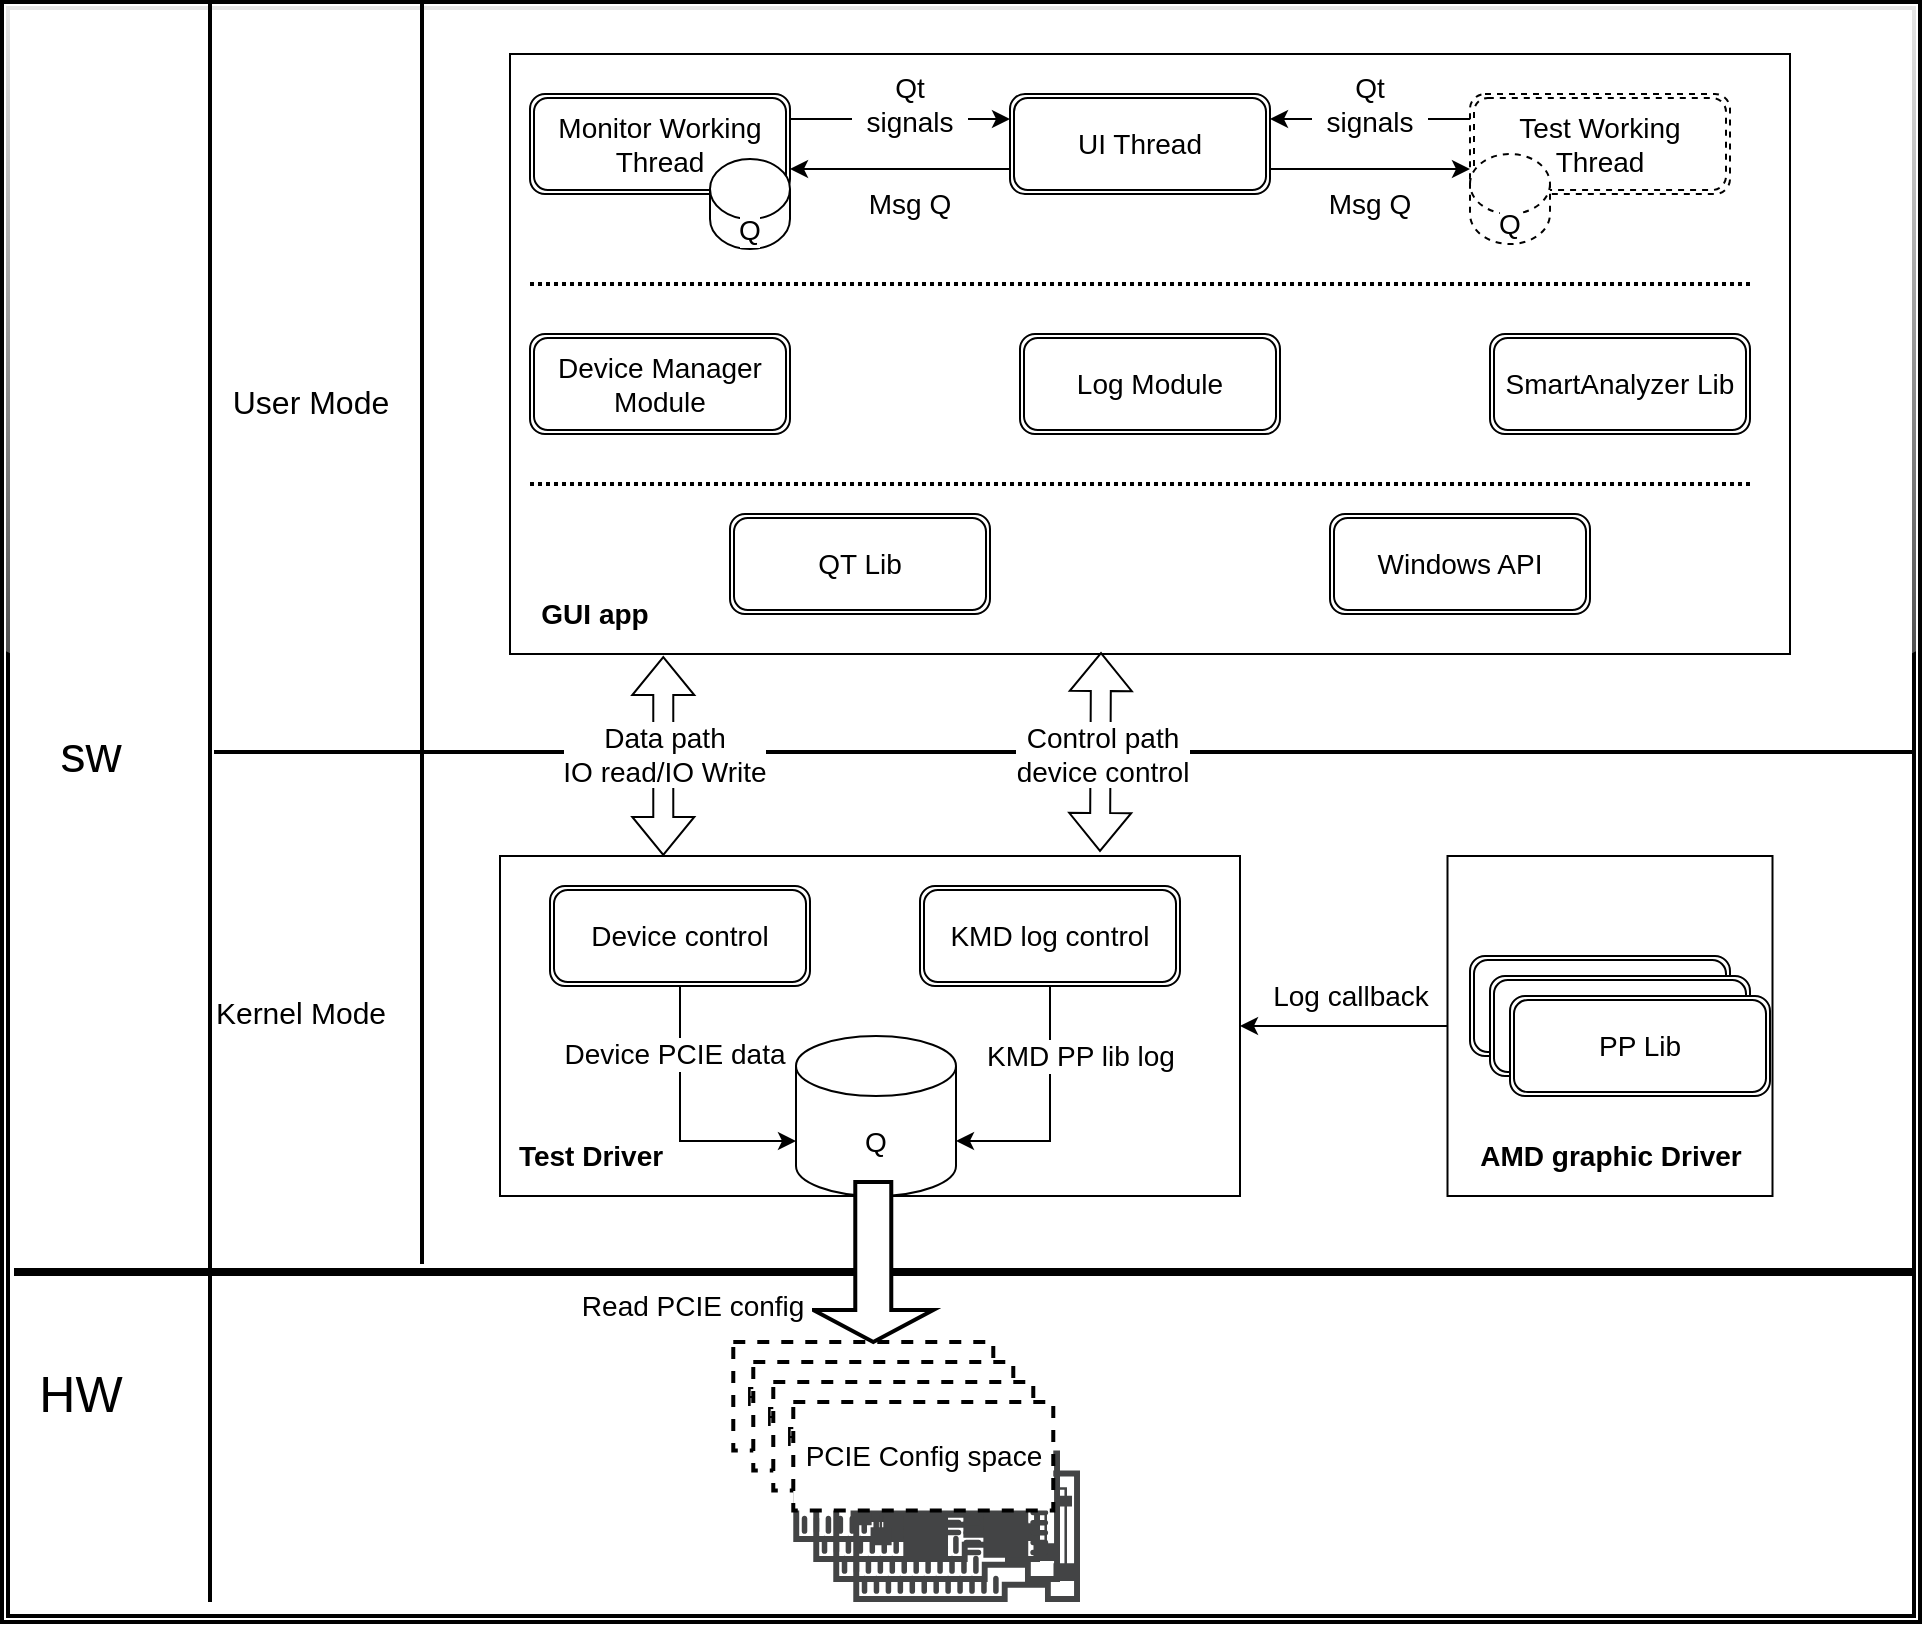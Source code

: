 <mxfile version="16.5.6" type="github">
  <diagram id="kgpKYQtTHZ0yAKxKKP6v" name="Page-1">
    <mxGraphModel dx="3274" dy="1314" grid="1" gridSize="10" guides="1" tooltips="1" connect="1" arrows="1" fold="1" page="1" pageScale="1" pageWidth="850" pageHeight="1100" math="0" shadow="0">
      <root>
        <mxCell id="0" />
        <mxCell id="1" parent="0" />
        <mxCell id="bdpj6q706ZwAjSxWvGq5-77" value="" style="shape=ext;double=1;rounded=0;whiteSpace=wrap;html=1;glass=1;fontSize=25;strokeWidth=2;shadow=0;sketch=0;labelBackgroundColor=default;" parent="1" vertex="1">
          <mxGeometry x="-589" y="180" width="959" height="810" as="geometry" />
        </mxCell>
        <mxCell id="bdpj6q706ZwAjSxWvGq5-51" value="&lt;span style=&quot;font-size: 14px;&quot;&gt;PCIE Config space&lt;/span&gt;" style="rounded=0;whiteSpace=wrap;html=1;dashed=1;strokeWidth=2;glass=0;fontSize=14;fontStyle=0;labelBackgroundColor=default;" parent="1" vertex="1">
          <mxGeometry x="-223.36" y="850" width="130" height="54.25" as="geometry" />
        </mxCell>
        <mxCell id="bdpj6q706ZwAjSxWvGq5-3" value="&lt;font style=&quot;font-size: 16px&quot;&gt;User Mode&lt;/font&gt;" style="text;html=1;align=center;verticalAlign=middle;resizable=0;points=[];autosize=1;strokeColor=none;fillColor=none;fontSize=14;fontStyle=0;labelBackgroundColor=default;rotation=0;" parent="1" vertex="1">
          <mxGeometry x="-480" y="370" width="90" height="20" as="geometry" />
        </mxCell>
        <mxCell id="bdpj6q706ZwAjSxWvGq5-5" value="&lt;font style=&quot;font-size: 15px&quot;&gt;Kernel Mode&lt;/font&gt;" style="text;html=1;align=center;verticalAlign=middle;resizable=0;points=[];autosize=1;strokeColor=none;fillColor=none;fontSize=14;fontStyle=0;labelBackgroundColor=default;" parent="1" vertex="1">
          <mxGeometry x="-490" y="675" width="100" height="20" as="geometry" />
        </mxCell>
        <mxCell id="bdpj6q706ZwAjSxWvGq5-6" value="" style="line;strokeWidth=2;direction=south;html=1;fontSize=14;fontStyle=0;labelBackgroundColor=default;" parent="1" vertex="1">
          <mxGeometry x="-384" y="181" width="10" height="630" as="geometry" />
        </mxCell>
        <mxCell id="bdpj6q706ZwAjSxWvGq5-7" value="" style="line;strokeWidth=4;html=1;perimeter=backbonePerimeter;points=[];outlineConnect=0;fontSize=14;fontStyle=0;labelBackgroundColor=default;" parent="1" vertex="1">
          <mxGeometry x="-583" y="810" width="950" height="10" as="geometry" />
        </mxCell>
        <mxCell id="bdpj6q706ZwAjSxWvGq5-8" value="" style="line;strokeWidth=2;direction=south;html=1;fontSize=14;fontStyle=0;labelBackgroundColor=default;" parent="1" vertex="1">
          <mxGeometry x="-490" y="180" width="10" height="800" as="geometry" />
        </mxCell>
        <mxCell id="bdpj6q706ZwAjSxWvGq5-9" value="&lt;font style=&quot;font-size: 25px&quot;&gt;sw&lt;/font&gt;" style="text;html=1;align=center;verticalAlign=middle;resizable=0;points=[];autosize=1;strokeColor=none;fillColor=none;fontSize=14;fontStyle=0;labelBackgroundColor=default;" parent="1" vertex="1">
          <mxGeometry x="-570" y="540" width="50" height="30" as="geometry" />
        </mxCell>
        <mxCell id="bdpj6q706ZwAjSxWvGq5-10" value="&lt;font style=&quot;font-size: 25px&quot;&gt;HW&lt;/font&gt;" style="text;html=1;align=center;verticalAlign=middle;resizable=0;points=[];autosize=1;strokeColor=none;fillColor=none;fontSize=14;fontStyle=0;labelBackgroundColor=default;" parent="1" vertex="1">
          <mxGeometry x="-580" y="860" width="60" height="30" as="geometry" />
        </mxCell>
        <mxCell id="bdpj6q706ZwAjSxWvGq5-11" value="" style="whiteSpace=wrap;html=1;fontSize=14;fontStyle=0;labelBackgroundColor=default;" parent="1" vertex="1">
          <mxGeometry x="-340" y="607" width="370" height="170" as="geometry" />
        </mxCell>
        <mxCell id="bdpj6q706ZwAjSxWvGq5-73" style="edgeStyle=orthogonalEdgeStyle;rounded=0;orthogonalLoop=1;jettySize=auto;html=1;fontSize=14;fontStyle=0;labelBackgroundColor=default;" parent="1" source="bdpj6q706ZwAjSxWvGq5-12" target="bdpj6q706ZwAjSxWvGq5-11" edge="1">
          <mxGeometry relative="1" as="geometry" />
        </mxCell>
        <mxCell id="bdpj6q706ZwAjSxWvGq5-12" value="" style="whiteSpace=wrap;html=1;fontSize=14;fontStyle=0;labelBackgroundColor=default;" parent="1" vertex="1">
          <mxGeometry x="133.75" y="607" width="162.5" height="170" as="geometry" />
        </mxCell>
        <mxCell id="bdpj6q706ZwAjSxWvGq5-13" value="" style="whiteSpace=wrap;html=1;fontSize=14;fontStyle=0;labelBackgroundColor=default;" parent="1" vertex="1">
          <mxGeometry x="-335" y="206" width="640" height="300" as="geometry" />
        </mxCell>
        <mxCell id="bdpj6q706ZwAjSxWvGq5-14" value="&lt;b&gt;Test Driver&lt;/b&gt;" style="text;html=1;align=center;verticalAlign=middle;resizable=0;points=[];autosize=1;strokeColor=none;fillColor=none;fontSize=14;fontStyle=0;labelBackgroundColor=default;" parent="1" vertex="1">
          <mxGeometry x="-340" y="747" width="90" height="20" as="geometry" />
        </mxCell>
        <mxCell id="bdpj6q706ZwAjSxWvGq5-16" value="&lt;b&gt;AMD graphic Driver&lt;/b&gt;" style="text;html=1;align=center;verticalAlign=middle;resizable=0;points=[];autosize=1;strokeColor=none;fillColor=none;fontSize=14;fontStyle=0;labelBackgroundColor=default;" parent="1" vertex="1">
          <mxGeometry x="140" y="747" width="150" height="20" as="geometry" />
        </mxCell>
        <mxCell id="bdpj6q706ZwAjSxWvGq5-32" style="edgeStyle=orthogonalEdgeStyle;rounded=0;orthogonalLoop=1;jettySize=auto;html=1;entryX=1;entryY=0.75;entryDx=0;entryDy=0;fontSize=14;fontStyle=0;labelBackgroundColor=default;" parent="1" source="bdpj6q706ZwAjSxWvGq5-17" target="bdpj6q706ZwAjSxWvGq5-18" edge="1">
          <mxGeometry relative="1" as="geometry">
            <Array as="points">
              <mxPoint x="-140" y="264" />
            </Array>
          </mxGeometry>
        </mxCell>
        <mxCell id="bdpj6q706ZwAjSxWvGq5-34" style="edgeStyle=orthogonalEdgeStyle;rounded=0;orthogonalLoop=1;jettySize=auto;html=1;entryX=0;entryY=0.75;entryDx=0;entryDy=0;exitX=1;exitY=0.75;exitDx=0;exitDy=0;fontSize=14;fontStyle=0;labelBackgroundColor=default;" parent="1" source="bdpj6q706ZwAjSxWvGq5-17" target="bdpj6q706ZwAjSxWvGq5-19" edge="1">
          <mxGeometry relative="1" as="geometry" />
        </mxCell>
        <mxCell id="bdpj6q706ZwAjSxWvGq5-17" value="UI Thread" style="shape=ext;double=1;rounded=1;whiteSpace=wrap;html=1;fontSize=14;fontStyle=0;labelBackgroundColor=default;" parent="1" vertex="1">
          <mxGeometry x="-85" y="226" width="130" height="50" as="geometry" />
        </mxCell>
        <mxCell id="bdpj6q706ZwAjSxWvGq5-26" style="edgeStyle=orthogonalEdgeStyle;rounded=0;orthogonalLoop=1;jettySize=auto;html=1;exitX=1;exitY=0.25;exitDx=0;exitDy=0;entryX=0;entryY=0.25;entryDx=0;entryDy=0;fontSize=14;fontStyle=0;labelBackgroundColor=default;" parent="1" source="bdpj6q706ZwAjSxWvGq5-18" target="bdpj6q706ZwAjSxWvGq5-17" edge="1">
          <mxGeometry relative="1" as="geometry" />
        </mxCell>
        <mxCell id="bdpj6q706ZwAjSxWvGq5-18" value="Monitor Working Thread" style="shape=ext;double=1;rounded=1;whiteSpace=wrap;html=1;fontSize=14;fontStyle=0;labelBackgroundColor=default;" parent="1" vertex="1">
          <mxGeometry x="-325" y="226" width="130" height="50" as="geometry" />
        </mxCell>
        <mxCell id="bdpj6q706ZwAjSxWvGq5-28" style="edgeStyle=orthogonalEdgeStyle;rounded=0;orthogonalLoop=1;jettySize=auto;html=1;entryX=1;entryY=0.25;entryDx=0;entryDy=0;exitX=0;exitY=0.25;exitDx=0;exitDy=0;fontSize=14;fontStyle=0;labelBackgroundColor=default;" parent="1" source="bdpj6q706ZwAjSxWvGq5-19" target="bdpj6q706ZwAjSxWvGq5-17" edge="1">
          <mxGeometry relative="1" as="geometry" />
        </mxCell>
        <mxCell id="bdpj6q706ZwAjSxWvGq5-19" value="Test Working Thread" style="shape=ext;double=1;rounded=1;whiteSpace=wrap;html=1;dashed=1;fontSize=14;fontStyle=0;labelBackgroundColor=default;" parent="1" vertex="1">
          <mxGeometry x="145" y="226" width="130" height="50" as="geometry" />
        </mxCell>
        <mxCell id="bdpj6q706ZwAjSxWvGq5-20" value="Device Manager Module" style="shape=ext;double=1;rounded=1;whiteSpace=wrap;html=1;fontSize=14;fontStyle=0;labelBackgroundColor=default;" parent="1" vertex="1">
          <mxGeometry x="-325" y="346" width="130" height="50" as="geometry" />
        </mxCell>
        <mxCell id="bdpj6q706ZwAjSxWvGq5-21" value="Log Module" style="shape=ext;double=1;rounded=1;whiteSpace=wrap;html=1;fontSize=14;fontStyle=0;labelBackgroundColor=default;" parent="1" vertex="1">
          <mxGeometry x="-80" y="346" width="130" height="50" as="geometry" />
        </mxCell>
        <mxCell id="bdpj6q706ZwAjSxWvGq5-22" value="QT Lib" style="shape=ext;double=1;rounded=1;whiteSpace=wrap;html=1;fontSize=14;fontStyle=0;labelBackgroundColor=default;" parent="1" vertex="1">
          <mxGeometry x="-225" y="436" width="130" height="50" as="geometry" />
        </mxCell>
        <mxCell id="bdpj6q706ZwAjSxWvGq5-23" value="Windows API" style="shape=ext;double=1;rounded=1;whiteSpace=wrap;html=1;fontSize=14;fontStyle=0;labelBackgroundColor=default;" parent="1" vertex="1">
          <mxGeometry x="75" y="436" width="130" height="50" as="geometry" />
        </mxCell>
        <mxCell id="bdpj6q706ZwAjSxWvGq5-24" value="SmartAnalyzer Lib" style="shape=ext;double=1;rounded=1;whiteSpace=wrap;html=1;fontSize=14;fontStyle=0;labelBackgroundColor=default;" parent="1" vertex="1">
          <mxGeometry x="155" y="346" width="130" height="50" as="geometry" />
        </mxCell>
        <mxCell id="bdpj6q706ZwAjSxWvGq5-27" value="Qt signals" style="text;html=1;strokeColor=none;fillColor=none;align=center;verticalAlign=middle;whiteSpace=wrap;rounded=0;fontSize=14;fontStyle=0;labelBackgroundColor=default;" parent="1" vertex="1">
          <mxGeometry x="-165" y="216" width="60" height="30" as="geometry" />
        </mxCell>
        <mxCell id="bdpj6q706ZwAjSxWvGq5-29" value="Qt signals" style="text;html=1;strokeColor=none;fillColor=none;align=center;verticalAlign=middle;whiteSpace=wrap;rounded=0;fontSize=14;fontStyle=0;labelBackgroundColor=default;" parent="1" vertex="1">
          <mxGeometry x="65" y="216" width="60" height="30" as="geometry" />
        </mxCell>
        <mxCell id="bdpj6q706ZwAjSxWvGq5-33" value="Msg Q" style="text;html=1;strokeColor=none;fillColor=none;align=center;verticalAlign=middle;whiteSpace=wrap;rounded=0;fontSize=14;fontStyle=0;labelBackgroundColor=default;" parent="1" vertex="1">
          <mxGeometry x="-165" y="266" width="60" height="30" as="geometry" />
        </mxCell>
        <mxCell id="bdpj6q706ZwAjSxWvGq5-35" value="Msg Q" style="text;html=1;strokeColor=none;fillColor=none;align=center;verticalAlign=middle;whiteSpace=wrap;rounded=0;fontSize=14;fontStyle=0;labelBackgroundColor=default;" parent="1" vertex="1">
          <mxGeometry x="65" y="266" width="60" height="30" as="geometry" />
        </mxCell>
        <mxCell id="bdpj6q706ZwAjSxWvGq5-36" value="Q" style="shape=cylinder3;whiteSpace=wrap;html=1;boundedLbl=1;backgroundOutline=1;size=15;fontSize=14;fontStyle=0;labelBackgroundColor=default;" parent="1" vertex="1">
          <mxGeometry x="-235" y="258.5" width="40" height="45" as="geometry" />
        </mxCell>
        <mxCell id="bdpj6q706ZwAjSxWvGq5-37" value="Q" style="shape=cylinder3;whiteSpace=wrap;html=1;boundedLbl=1;backgroundOutline=1;size=15;dashed=1;fontSize=14;fontStyle=0;labelBackgroundColor=default;" parent="1" vertex="1">
          <mxGeometry x="145" y="256" width="40" height="45" as="geometry" />
        </mxCell>
        <mxCell id="bdpj6q706ZwAjSxWvGq5-39" value="" style="line;strokeWidth=2;html=1;dashed=1;dashPattern=1 1;fontSize=14;fontStyle=0;labelBackgroundColor=default;" parent="1" vertex="1">
          <mxGeometry x="-325" y="316" width="610" height="10" as="geometry" />
        </mxCell>
        <mxCell id="bdpj6q706ZwAjSxWvGq5-40" value="" style="line;strokeWidth=2;html=1;dashed=1;dashPattern=1 1;fontSize=14;fontStyle=0;labelBackgroundColor=default;" parent="1" vertex="1">
          <mxGeometry x="-325" y="416" width="610" height="10" as="geometry" />
        </mxCell>
        <mxCell id="bdpj6q706ZwAjSxWvGq5-43" value="Q" style="shape=cylinder3;whiteSpace=wrap;html=1;boundedLbl=1;backgroundOutline=1;size=15;fontSize=14;fontStyle=0;labelBackgroundColor=default;" parent="1" vertex="1">
          <mxGeometry x="-192" y="697" width="80" height="80" as="geometry" />
        </mxCell>
        <mxCell id="bdpj6q706ZwAjSxWvGq5-67" style="edgeStyle=orthogonalEdgeStyle;rounded=0;orthogonalLoop=1;jettySize=auto;html=1;entryX=0;entryY=0;entryDx=0;entryDy=52.5;entryPerimeter=0;exitX=0.5;exitY=1;exitDx=0;exitDy=0;fontSize=14;fontStyle=0;labelBackgroundColor=default;" parent="1" source="bdpj6q706ZwAjSxWvGq5-47" target="bdpj6q706ZwAjSxWvGq5-43" edge="1">
          <mxGeometry relative="1" as="geometry" />
        </mxCell>
        <mxCell id="bdpj6q706ZwAjSxWvGq5-68" value="Device PCIE data" style="edgeLabel;html=1;align=center;verticalAlign=middle;resizable=0;points=[];fontSize=14;fontStyle=0;labelBackgroundColor=default;" parent="bdpj6q706ZwAjSxWvGq5-67" vertex="1" connectable="0">
          <mxGeometry x="-0.783" y="-2" relative="1" as="geometry">
            <mxPoint x="-1" y="19" as="offset" />
          </mxGeometry>
        </mxCell>
        <mxCell id="bdpj6q706ZwAjSxWvGq5-47" value="Device control" style="shape=ext;double=1;rounded=1;whiteSpace=wrap;html=1;fontSize=14;fontStyle=0;labelBackgroundColor=default;" parent="1" vertex="1">
          <mxGeometry x="-315" y="622" width="130" height="50" as="geometry" />
        </mxCell>
        <mxCell id="bdpj6q706ZwAjSxWvGq5-69" style="edgeStyle=orthogonalEdgeStyle;rounded=0;orthogonalLoop=1;jettySize=auto;html=1;entryX=1;entryY=0;entryDx=0;entryDy=52.5;entryPerimeter=0;fontSize=14;fontStyle=0;labelBackgroundColor=default;" parent="1" source="bdpj6q706ZwAjSxWvGq5-48" target="bdpj6q706ZwAjSxWvGq5-43" edge="1">
          <mxGeometry relative="1" as="geometry">
            <Array as="points">
              <mxPoint x="-65" y="750" />
            </Array>
          </mxGeometry>
        </mxCell>
        <mxCell id="bdpj6q706ZwAjSxWvGq5-48" value="KMD log control" style="shape=ext;double=1;rounded=1;whiteSpace=wrap;html=1;fontSize=14;fontStyle=0;labelBackgroundColor=default;" parent="1" vertex="1">
          <mxGeometry x="-130" y="622" width="130" height="50" as="geometry" />
        </mxCell>
        <mxCell id="bdpj6q706ZwAjSxWvGq5-49" value="" style="sketch=0;pointerEvents=1;shadow=0;dashed=0;html=1;strokeColor=none;fillColor=#434445;aspect=fixed;labelPosition=center;verticalLabelPosition=bottom;verticalAlign=top;align=center;outlineConnect=0;shape=mxgraph.vvd.physical_network_adapter;fontSize=14;fontStyle=0;labelBackgroundColor=default;" parent="1" vertex="1">
          <mxGeometry x="-193.36" y="884.25" width="113.36" height="65.75" as="geometry" />
        </mxCell>
        <mxCell id="bdpj6q706ZwAjSxWvGq5-52" value="&lt;span style=&quot;font-size: 14px;&quot;&gt;PCIE Config space&lt;/span&gt;" style="rounded=0;whiteSpace=wrap;html=1;dashed=1;strokeWidth=2;glass=0;fontSize=14;fontStyle=0;labelBackgroundColor=default;" parent="1" vertex="1">
          <mxGeometry x="-213.36" y="860" width="130" height="54.25" as="geometry" />
        </mxCell>
        <mxCell id="bdpj6q706ZwAjSxWvGq5-53" value="" style="sketch=0;pointerEvents=1;shadow=0;dashed=0;html=1;strokeColor=none;fillColor=#434445;aspect=fixed;labelPosition=center;verticalLabelPosition=bottom;verticalAlign=top;align=center;outlineConnect=0;shape=mxgraph.vvd.physical_network_adapter;fontSize=14;fontStyle=0;labelBackgroundColor=default;" parent="1" vertex="1">
          <mxGeometry x="-183.36" y="894.25" width="113.36" height="65.75" as="geometry" />
        </mxCell>
        <mxCell id="bdpj6q706ZwAjSxWvGq5-54" value="&lt;span style=&quot;font-size: 14px;&quot;&gt;PCIE Config space&lt;/span&gt;" style="rounded=0;whiteSpace=wrap;html=1;dashed=1;strokeWidth=2;glass=0;fontSize=14;fontStyle=0;labelBackgroundColor=default;" parent="1" vertex="1">
          <mxGeometry x="-203.36" y="870" width="130" height="54.25" as="geometry" />
        </mxCell>
        <mxCell id="bdpj6q706ZwAjSxWvGq5-55" value="" style="sketch=0;pointerEvents=1;shadow=0;dashed=0;html=1;strokeColor=none;fillColor=#434445;aspect=fixed;labelPosition=center;verticalLabelPosition=bottom;verticalAlign=top;align=center;outlineConnect=0;shape=mxgraph.vvd.physical_network_adapter;fontSize=14;fontStyle=0;labelBackgroundColor=default;" parent="1" vertex="1">
          <mxGeometry x="-173.36" y="904.25" width="113.36" height="65.75" as="geometry" />
        </mxCell>
        <mxCell id="bdpj6q706ZwAjSxWvGq5-57" value="" style="sketch=0;pointerEvents=1;shadow=0;dashed=0;html=1;strokeColor=none;fillColor=#434445;aspect=fixed;labelPosition=center;verticalLabelPosition=bottom;verticalAlign=top;align=center;outlineConnect=0;shape=mxgraph.vvd.physical_network_adapter;fontSize=14;fontStyle=0;labelBackgroundColor=default;" parent="1" vertex="1">
          <mxGeometry x="-163.36" y="914.25" width="113.36" height="65.75" as="geometry" />
        </mxCell>
        <mxCell id="bdpj6q706ZwAjSxWvGq5-65" value="" style="shape=singleArrow;direction=south;whiteSpace=wrap;html=1;glass=0;strokeWidth=2;fontSize=14;fontStyle=0;labelBackgroundColor=default;" parent="1" vertex="1">
          <mxGeometry x="-183.36" y="770" width="60" height="80" as="geometry" />
        </mxCell>
        <mxCell id="bdpj6q706ZwAjSxWvGq5-66" value="Read PCIE config&amp;nbsp;" style="edgeLabel;html=1;align=center;verticalAlign=middle;resizable=0;points=[];fontSize=14;fontStyle=0;labelBackgroundColor=default;" parent="1" vertex="1" connectable="0">
          <mxGeometry x="-270" y="830" as="geometry">
            <mxPoint x="28" y="2" as="offset" />
          </mxGeometry>
        </mxCell>
        <mxCell id="bdpj6q706ZwAjSxWvGq5-70" value="KMD PP lib log" style="edgeLabel;html=1;align=center;verticalAlign=middle;resizable=0;points=[];fontSize=14;fontStyle=0;labelBackgroundColor=default;" parent="1" vertex="1" connectable="0">
          <mxGeometry x="-50" y="707" as="geometry" />
        </mxCell>
        <mxCell id="bdpj6q706ZwAjSxWvGq5-71" value="PP Lib" style="shape=ext;double=1;rounded=1;whiteSpace=wrap;html=1;fontSize=14;fontStyle=0;labelBackgroundColor=default;" parent="1" vertex="1">
          <mxGeometry x="145" y="657" width="130" height="50" as="geometry" />
        </mxCell>
        <mxCell id="bdpj6q706ZwAjSxWvGq5-74" value="Log callback" style="text;html=1;align=center;verticalAlign=middle;resizable=0;points=[];autosize=1;strokeColor=none;fillColor=none;fontSize=14;fontStyle=0;labelBackgroundColor=default;" parent="1" vertex="1">
          <mxGeometry x="40" y="667" width="90" height="20" as="geometry" />
        </mxCell>
        <mxCell id="bdpj6q706ZwAjSxWvGq5-56" value="&lt;span style=&quot;font-size: 14px;&quot;&gt;PCIE Config space&lt;/span&gt;" style="rounded=0;whiteSpace=wrap;html=1;dashed=1;strokeWidth=2;glass=0;fontSize=14;fontStyle=0;labelBackgroundColor=default;" parent="1" vertex="1">
          <mxGeometry x="-193.36" y="880" width="130" height="54.25" as="geometry" />
        </mxCell>
        <mxCell id="bdpj6q706ZwAjSxWvGq5-41" value="" style="line;strokeWidth=2;html=1;fontSize=14;fontStyle=0;labelBackgroundColor=default;" parent="1" vertex="1">
          <mxGeometry x="-483" y="550" width="850" height="10" as="geometry" />
        </mxCell>
        <mxCell id="bdpj6q706ZwAjSxWvGq5-42" value="" style="shape=flexArrow;endArrow=classic;startArrow=classic;html=1;rounded=0;fontSize=14;fontStyle=0;labelBackgroundColor=default;" parent="1" edge="1">
          <mxGeometry width="100" height="100" relative="1" as="geometry">
            <mxPoint x="-258.36" y="607" as="sourcePoint" />
            <mxPoint x="-258.36" y="507" as="targetPoint" />
          </mxGeometry>
        </mxCell>
        <mxCell id="bdpj6q706ZwAjSxWvGq5-44" value="Data path&lt;br style=&quot;font-size: 14px;&quot;&gt;IO read/IO Write" style="edgeLabel;html=1;align=center;verticalAlign=middle;resizable=0;points=[];fontSize=14;fontStyle=0;labelBackgroundColor=default;" parent="bdpj6q706ZwAjSxWvGq5-42" vertex="1" connectable="0">
          <mxGeometry x="0.3" y="-9" relative="1" as="geometry">
            <mxPoint x="-9" y="14" as="offset" />
          </mxGeometry>
        </mxCell>
        <mxCell id="bdpj6q706ZwAjSxWvGq5-45" value="" style="shape=flexArrow;endArrow=classic;startArrow=classic;html=1;rounded=0;fontSize=14;fontStyle=0;labelBackgroundColor=default;" parent="1" edge="1">
          <mxGeometry width="100" height="100" relative="1" as="geometry">
            <mxPoint x="-40" y="605" as="sourcePoint" />
            <mxPoint x="-39.5" y="505" as="targetPoint" />
          </mxGeometry>
        </mxCell>
        <mxCell id="bdpj6q706ZwAjSxWvGq5-46" value="Control path&lt;br style=&quot;font-size: 14px;&quot;&gt;device control" style="edgeLabel;html=1;align=center;verticalAlign=middle;resizable=0;points=[];fontSize=14;fontStyle=0;labelBackgroundColor=default;" parent="bdpj6q706ZwAjSxWvGq5-45" vertex="1" connectable="0">
          <mxGeometry x="0.3" y="-9" relative="1" as="geometry">
            <mxPoint x="-9" y="16" as="offset" />
          </mxGeometry>
        </mxCell>
        <mxCell id="q-SClIQzLM6msH93vD2z-1" value="PP Lib" style="shape=ext;double=1;rounded=1;whiteSpace=wrap;html=1;fontSize=14;fontStyle=0;labelBackgroundColor=default;" vertex="1" parent="1">
          <mxGeometry x="155" y="667" width="130" height="50" as="geometry" />
        </mxCell>
        <mxCell id="q-SClIQzLM6msH93vD2z-2" value="PP Lib" style="shape=ext;double=1;rounded=1;whiteSpace=wrap;html=1;fontSize=14;fontStyle=0;labelBackgroundColor=default;" vertex="1" parent="1">
          <mxGeometry x="165" y="677" width="130" height="50" as="geometry" />
        </mxCell>
        <mxCell id="bdpj6q706ZwAjSxWvGq5-4" value="&lt;b&gt;GUI app&lt;/b&gt;" style="text;html=1;align=center;verticalAlign=middle;resizable=0;points=[];autosize=1;strokeColor=none;fillColor=none;fontSize=14;fontStyle=0;labelBackgroundColor=default;" parent="1" vertex="1">
          <mxGeometry x="-328.36" y="476" width="70" height="20" as="geometry" />
        </mxCell>
      </root>
    </mxGraphModel>
  </diagram>
</mxfile>
